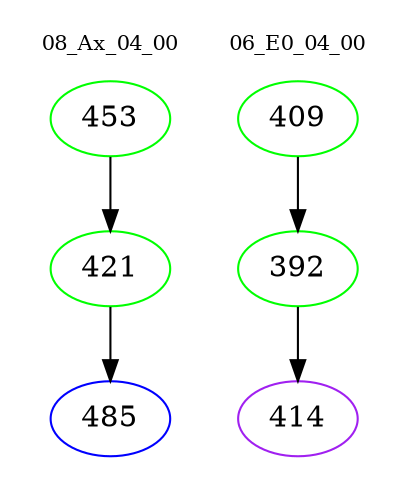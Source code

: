 digraph{
subgraph cluster_0 {
color = white
label = "08_Ax_04_00";
fontsize=10;
T0_453 [label="453", color="green"]
T0_453 -> T0_421 [color="black"]
T0_421 [label="421", color="green"]
T0_421 -> T0_485 [color="black"]
T0_485 [label="485", color="blue"]
}
subgraph cluster_1 {
color = white
label = "06_E0_04_00";
fontsize=10;
T1_409 [label="409", color="green"]
T1_409 -> T1_392 [color="black"]
T1_392 [label="392", color="green"]
T1_392 -> T1_414 [color="black"]
T1_414 [label="414", color="purple"]
}
}
